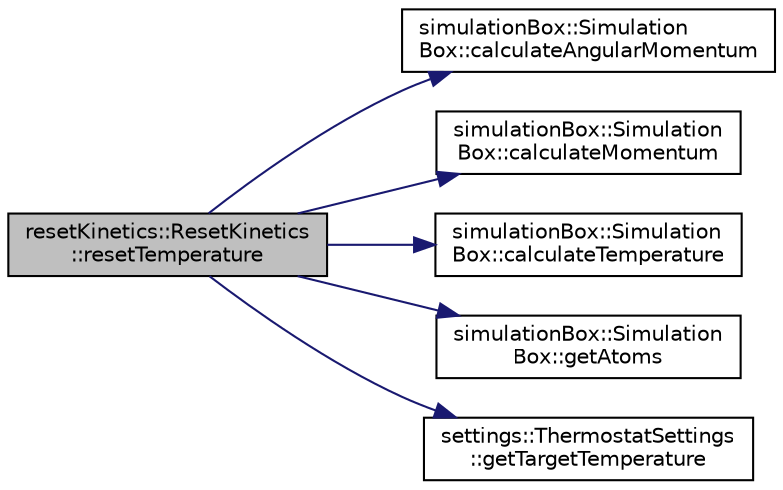 digraph "resetKinetics::ResetKinetics::resetTemperature"
{
 // LATEX_PDF_SIZE
  edge [fontname="Helvetica",fontsize="10",labelfontname="Helvetica",labelfontsize="10"];
  node [fontname="Helvetica",fontsize="10",shape=record];
  rankdir="LR";
  Node1 [label="resetKinetics::ResetKinetics\l::resetTemperature",height=0.2,width=0.4,color="black", fillcolor="grey75", style="filled", fontcolor="black",tooltip="reset the temperature of the system - hard scaling"];
  Node1 -> Node2 [color="midnightblue",fontsize="10",style="solid",fontname="Helvetica"];
  Node2 [label="simulationBox::Simulation\lBox::calculateAngularMomentum",height=0.2,width=0.4,color="black", fillcolor="white", style="filled",URL="$classsimulationBox_1_1SimulationBox.html#a8c9fe53e7164bfdc10adec076f622b45",tooltip="calculate angular momentum of simulationBox"];
  Node1 -> Node3 [color="midnightblue",fontsize="10",style="solid",fontname="Helvetica"];
  Node3 [label="simulationBox::Simulation\lBox::calculateMomentum",height=0.2,width=0.4,color="black", fillcolor="white", style="filled",URL="$classsimulationBox_1_1SimulationBox.html#a4c6cdc3ac6e185abe9180ee97f866bbf",tooltip="calculate momentum of simulationBox"];
  Node1 -> Node4 [color="midnightblue",fontsize="10",style="solid",fontname="Helvetica"];
  Node4 [label="simulationBox::Simulation\lBox::calculateTemperature",height=0.2,width=0.4,color="black", fillcolor="white", style="filled",URL="$classsimulationBox_1_1SimulationBox.html#a18a88ef0021e8ecd4b227aa5edf0a97c",tooltip="calculate temperature of simulationBox"];
  Node1 -> Node5 [color="midnightblue",fontsize="10",style="solid",fontname="Helvetica"];
  Node5 [label="simulationBox::Simulation\lBox::getAtoms",height=0.2,width=0.4,color="black", fillcolor="white", style="filled",URL="$classsimulationBox_1_1SimulationBox.html#aa80269754e2fc5761e610c7a8bf99b23",tooltip=" "];
  Node1 -> Node6 [color="midnightblue",fontsize="10",style="solid",fontname="Helvetica"];
  Node6 [label="settings::ThermostatSettings\l::getTargetTemperature",height=0.2,width=0.4,color="black", fillcolor="white", style="filled",URL="$classsettings_1_1ThermostatSettings.html#af42d97851263a47d70ccd20e62744be3",tooltip=" "];
}
